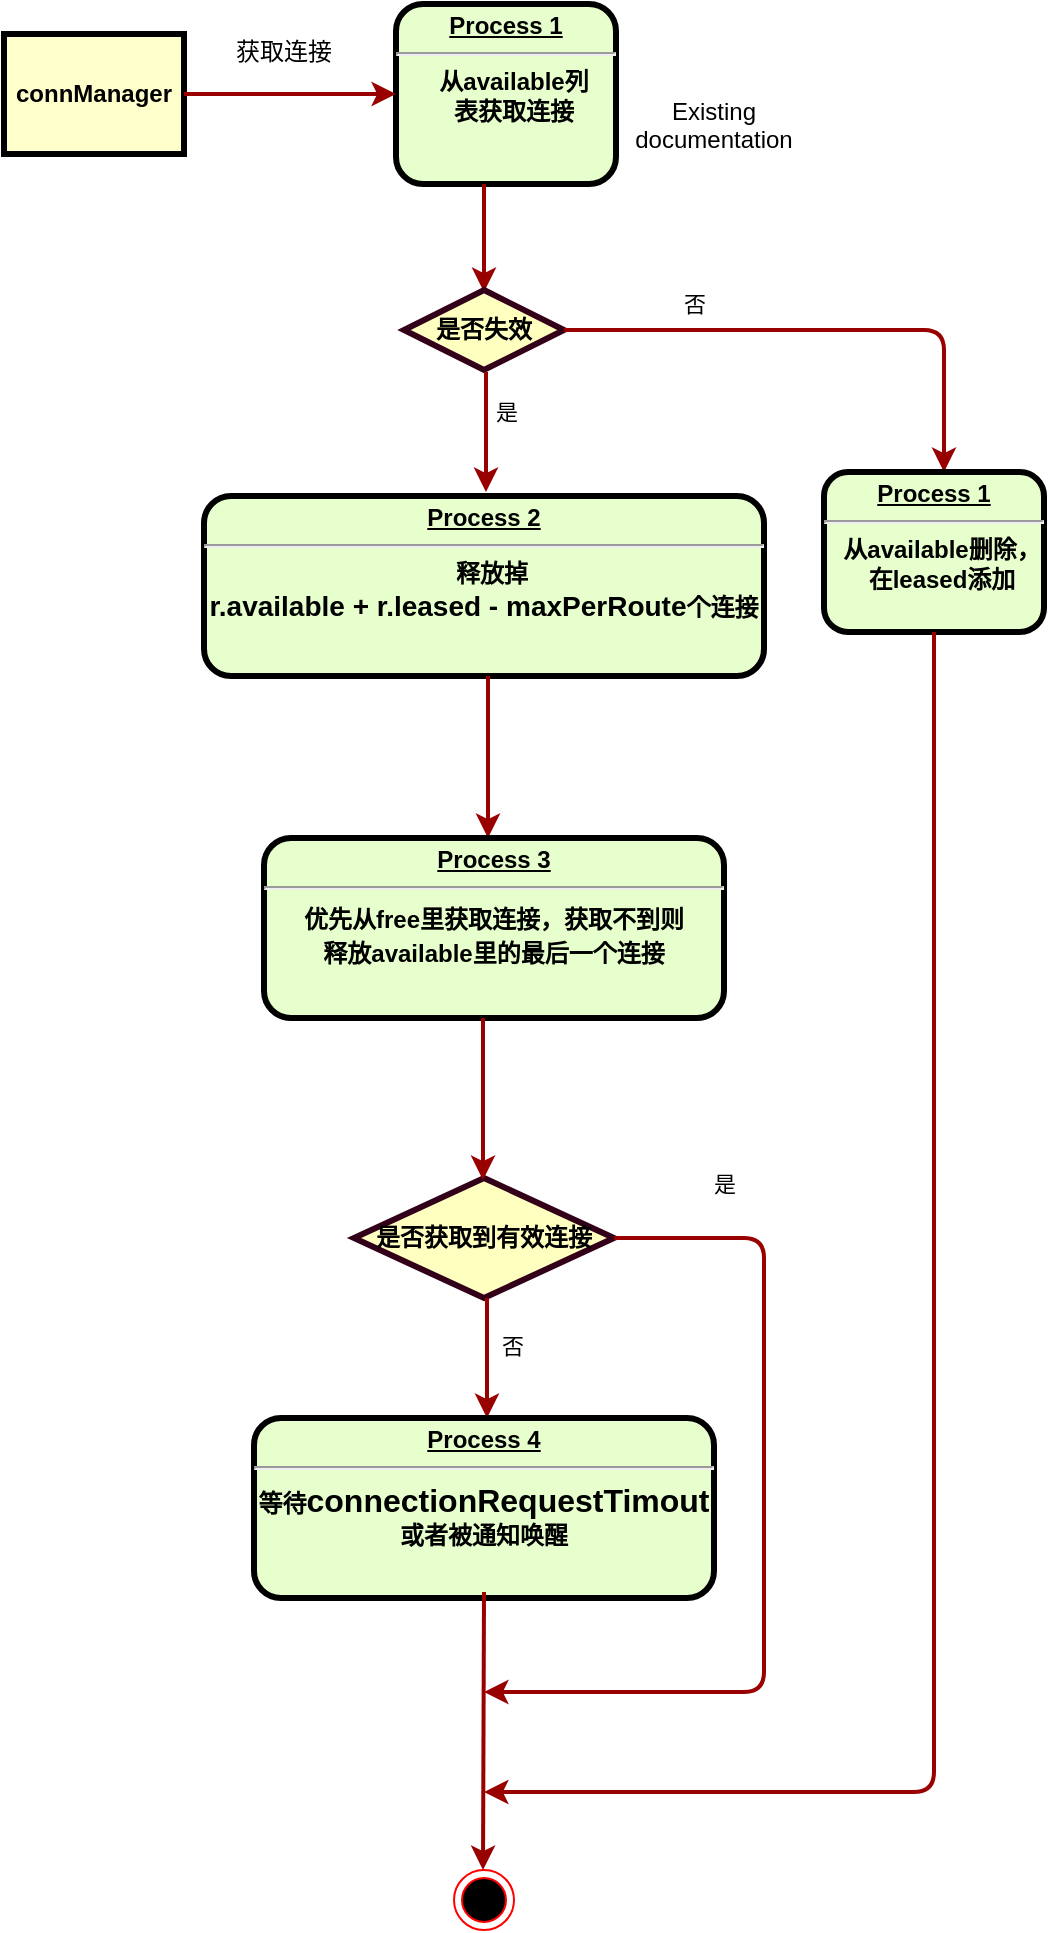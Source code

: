 <mxfile version="15.9.1" type="github">
  <diagram name="Page-1" id="c7558073-3199-34d8-9f00-42111426c3f3">
    <mxGraphModel dx="782" dy="468" grid="1" gridSize="10" guides="1" tooltips="1" connect="1" arrows="1" fold="1" page="1" pageScale="1" pageWidth="826" pageHeight="1169" background="none" math="0" shadow="0">
      <root>
        <mxCell id="0" />
        <mxCell id="1" parent="0" />
        <mxCell id="2" value="&lt;p style=&quot;margin: 0px ; margin-top: 4px ; text-align: center ; text-decoration: underline&quot;&gt;&lt;strong&gt;Process 1&lt;br&gt;&lt;/strong&gt;&lt;/p&gt;&lt;hr&gt;&lt;p style=&quot;margin: 0px ; margin-left: 8px&quot;&gt;从available列&lt;/p&gt;&lt;p style=&quot;margin: 0px ; margin-left: 8px&quot;&gt;表获取连接&lt;/p&gt;" style="verticalAlign=middle;align=center;overflow=fill;fontSize=12;fontFamily=Helvetica;html=1;rounded=1;fontStyle=1;strokeWidth=3;fillColor=#E6FFCC" parent="1" vertex="1">
          <mxGeometry x="236" y="236" width="110" height="90" as="geometry" />
        </mxCell>
        <mxCell id="4" value="connManager" style="whiteSpace=wrap;align=center;verticalAlign=middle;fontStyle=1;strokeWidth=3;fillColor=#FFFFCC" parent="1" vertex="1">
          <mxGeometry x="40" y="251" width="90" height="60" as="geometry" />
        </mxCell>
        <mxCell id="37" value="" style="edgeStyle=none;noEdgeStyle=1;strokeColor=#990000;strokeWidth=2" parent="1" source="4" target="2" edge="1">
          <mxGeometry width="100" height="100" relative="1" as="geometry">
            <mxPoint x="280" y="190" as="sourcePoint" />
            <mxPoint x="380" y="90" as="targetPoint" />
          </mxGeometry>
        </mxCell>
        <mxCell id="52" value="获取连接" style="text;spacingTop=-5;align=center" parent="1" vertex="1">
          <mxGeometry x="165" y="251" width="30" height="20" as="geometry" />
        </mxCell>
        <mxCell id="56" value="" style="edgeStyle=elbowEdgeStyle;elbow=horizontal;strokeColor=#990000;strokeWidth=2" parent="1" source="2" edge="1">
          <mxGeometry width="100" height="100" relative="1" as="geometry">
            <mxPoint x="50" y="500" as="sourcePoint" />
            <mxPoint x="280" y="380" as="targetPoint" />
            <Array as="points">
              <mxPoint x="280" y="360" />
            </Array>
          </mxGeometry>
        </mxCell>
        <mxCell id="60" value="Existing&#xa;documentation" style="text;spacingTop=-5;align=center" parent="1" vertex="1">
          <mxGeometry x="380.0" y="281.0" width="30" height="20" as="geometry" />
        </mxCell>
        <mxCell id="S_KTER0IFQF7TMb1484W-97" value="&lt;b&gt;是否失效&lt;/b&gt;" style="rhombus;whiteSpace=wrap;html=1;fillColor=#ffffc0;strokeColor=#33001A;strokeWidth=3;" vertex="1" parent="1">
          <mxGeometry x="240" y="379" width="80" height="40" as="geometry" />
        </mxCell>
        <mxCell id="S_KTER0IFQF7TMb1484W-101" value="" style="edgeStyle=elbowEdgeStyle;elbow=horizontal;strokeColor=#990000;strokeWidth=2" edge="1" parent="1">
          <mxGeometry width="100" height="100" relative="1" as="geometry">
            <mxPoint x="281" y="420" as="sourcePoint" />
            <mxPoint x="281" y="480" as="targetPoint" />
            <Array as="points">
              <mxPoint x="281" y="454" />
            </Array>
          </mxGeometry>
        </mxCell>
        <mxCell id="S_KTER0IFQF7TMb1484W-103" value="是" style="edgeLabel;html=1;align=center;verticalAlign=middle;resizable=0;points=[];" vertex="1" connectable="0" parent="S_KTER0IFQF7TMb1484W-101">
          <mxGeometry x="-0.346" y="1" relative="1" as="geometry">
            <mxPoint x="9" as="offset" />
          </mxGeometry>
        </mxCell>
        <mxCell id="S_KTER0IFQF7TMb1484W-102" value="" style="edgeStyle=elbowEdgeStyle;elbow=horizontal;strokeColor=#990000;strokeWidth=2;exitX=1;exitY=0.5;exitDx=0;exitDy=0;" edge="1" parent="1" source="S_KTER0IFQF7TMb1484W-97" target="S_KTER0IFQF7TMb1484W-107">
          <mxGeometry width="100" height="100" relative="1" as="geometry">
            <mxPoint x="350" y="352" as="sourcePoint" />
            <mxPoint x="410" y="470" as="targetPoint" />
            <Array as="points">
              <mxPoint x="510" y="470" />
              <mxPoint x="450" y="460" />
              <mxPoint x="410" y="399" />
            </Array>
          </mxGeometry>
        </mxCell>
        <mxCell id="S_KTER0IFQF7TMb1484W-104" value="否" style="edgeLabel;html=1;align=center;verticalAlign=middle;resizable=0;points=[];" vertex="1" connectable="0" parent="S_KTER0IFQF7TMb1484W-102">
          <mxGeometry x="-0.453" relative="1" as="geometry">
            <mxPoint x="-7" y="-13" as="offset" />
          </mxGeometry>
        </mxCell>
        <mxCell id="S_KTER0IFQF7TMb1484W-107" value="&lt;p style=&quot;margin: 0px ; margin-top: 4px ; text-align: center ; text-decoration: underline&quot;&gt;&lt;strong&gt;Process 1&lt;br&gt;&lt;/strong&gt;&lt;/p&gt;&lt;hr&gt;&lt;p style=&quot;margin: 0px ; margin-left: 8px&quot;&gt;从available删除，&lt;/p&gt;&lt;p style=&quot;margin: 0px ; margin-left: 8px&quot;&gt;在leased添加&lt;/p&gt;" style="verticalAlign=middle;align=center;overflow=fill;fontSize=12;fontFamily=Helvetica;html=1;rounded=1;fontStyle=1;strokeWidth=3;fillColor=#E6FFCC" vertex="1" parent="1">
          <mxGeometry x="450" y="470" width="110" height="80" as="geometry" />
        </mxCell>
        <mxCell id="S_KTER0IFQF7TMb1484W-108" value="&lt;p style=&quot;margin: 0px ; margin-top: 4px ; text-align: center ; text-decoration: underline&quot;&gt;&lt;strong&gt;Process 2&lt;br&gt;&lt;/strong&gt;&lt;/p&gt;&lt;hr&gt;&lt;p style=&quot;margin: 0px ; margin-left: 8px&quot;&gt;释放掉&lt;/p&gt;&lt;span style=&quot;font-family: &amp;#34;calibri&amp;#34; , sans-serif ; font-size: 14px&quot;&gt;r.available&lt;/span&gt;&lt;span lang=&quot;EN-US&quot; style=&quot;font-size: 10.5pt ; font-family: &amp;#34;calibri&amp;#34; , sans-serif&quot;&gt;&amp;nbsp;+ r.leased -&amp;nbsp;&lt;/span&gt;&lt;span lang=&quot;EN-US&quot; style=&quot;font-size: 10.5pt ; font-family: &amp;#34;calibri&amp;#34; , sans-serif&quot;&gt;maxPerRoute&lt;span style=&quot;font-family: &amp;#34;helvetica&amp;#34; ; font-size: 12px&quot;&gt;个连接&lt;/span&gt;&lt;br&gt;&lt;br&gt;&lt;/span&gt;" style="verticalAlign=middle;align=center;overflow=fill;fontSize=12;fontFamily=Helvetica;html=1;rounded=1;fontStyle=1;strokeWidth=3;fillColor=#E6FFCC" vertex="1" parent="1">
          <mxGeometry x="140" y="482" width="280" height="90" as="geometry" />
        </mxCell>
        <mxCell id="S_KTER0IFQF7TMb1484W-109" value="" style="edgeStyle=elbowEdgeStyle;elbow=horizontal;strokeColor=#990000;strokeWidth=2" edge="1" parent="1">
          <mxGeometry width="100" height="100" relative="1" as="geometry">
            <mxPoint x="282" y="572" as="sourcePoint" />
            <mxPoint x="282" y="653" as="targetPoint" />
            <Array as="points">
              <mxPoint x="282" y="606" />
            </Array>
          </mxGeometry>
        </mxCell>
        <mxCell id="S_KTER0IFQF7TMb1484W-111" value="&lt;p style=&quot;margin: 0px ; margin-top: 4px ; text-align: center ; text-decoration: underline&quot;&gt;&lt;strong&gt;Process 3&lt;br&gt;&lt;/strong&gt;&lt;/p&gt;&lt;hr&gt;&lt;p style=&quot;margin: 0px ; margin-left: 8px&quot;&gt;&lt;/p&gt;&lt;span lang=&quot;EN-US&quot; style=&quot;font-size: 10.5pt ; font-family: &amp;#34;calibri&amp;#34; , sans-serif&quot;&gt;&lt;span style=&quot;font-family: &amp;#34;helvetica&amp;#34; ; font-size: 12px&quot;&gt;优先从free里获取连接，获取不到则&lt;br&gt;释放available里的最后一个连接&lt;/span&gt;&lt;br&gt;&lt;/span&gt;" style="verticalAlign=middle;align=center;overflow=fill;fontSize=12;fontFamily=Helvetica;html=1;rounded=1;fontStyle=1;strokeWidth=3;fillColor=#E6FFCC" vertex="1" parent="1">
          <mxGeometry x="170" y="653" width="230" height="90" as="geometry" />
        </mxCell>
        <mxCell id="S_KTER0IFQF7TMb1484W-112" value="&lt;b&gt;是否获取到有效连接&lt;/b&gt;" style="rhombus;whiteSpace=wrap;html=1;fillColor=#ffffc0;strokeColor=#33001A;strokeWidth=3;" vertex="1" parent="1">
          <mxGeometry x="215" y="823" width="130" height="60" as="geometry" />
        </mxCell>
        <mxCell id="S_KTER0IFQF7TMb1484W-113" value="" style="edgeStyle=elbowEdgeStyle;elbow=horizontal;strokeColor=#990000;strokeWidth=2" edge="1" parent="1">
          <mxGeometry width="100" height="100" relative="1" as="geometry">
            <mxPoint x="279.5" y="743" as="sourcePoint" />
            <mxPoint x="279.5" y="824" as="targetPoint" />
            <Array as="points">
              <mxPoint x="279.5" y="777" />
            </Array>
          </mxGeometry>
        </mxCell>
        <mxCell id="S_KTER0IFQF7TMb1484W-114" value="" style="edgeStyle=elbowEdgeStyle;elbow=horizontal;strokeColor=#990000;strokeWidth=2" edge="1" parent="1">
          <mxGeometry width="100" height="100" relative="1" as="geometry">
            <mxPoint x="281.5" y="883" as="sourcePoint" />
            <mxPoint x="282" y="943" as="targetPoint" />
            <Array as="points">
              <mxPoint x="281.5" y="917" />
            </Array>
          </mxGeometry>
        </mxCell>
        <mxCell id="S_KTER0IFQF7TMb1484W-117" value="否" style="edgeLabel;html=1;align=center;verticalAlign=middle;resizable=0;points=[];" vertex="1" connectable="0" parent="S_KTER0IFQF7TMb1484W-114">
          <mxGeometry x="0.243" y="1" relative="1" as="geometry">
            <mxPoint x="11" y="-14" as="offset" />
          </mxGeometry>
        </mxCell>
        <mxCell id="S_KTER0IFQF7TMb1484W-116" value="" style="edgeStyle=elbowEdgeStyle;elbow=horizontal;strokeColor=#990000;strokeWidth=2;exitX=1;exitY=0.5;exitDx=0;exitDy=0;" edge="1" parent="1" source="S_KTER0IFQF7TMb1484W-112">
          <mxGeometry width="100" height="100" relative="1" as="geometry">
            <mxPoint x="346" y="930" as="sourcePoint" />
            <mxPoint x="280" y="1080" as="targetPoint" />
            <Array as="points">
              <mxPoint x="420" y="930" />
            </Array>
          </mxGeometry>
        </mxCell>
        <mxCell id="S_KTER0IFQF7TMb1484W-118" value="是" style="edgeLabel;html=1;align=center;verticalAlign=middle;resizable=0;points=[];" vertex="1" connectable="0" parent="S_KTER0IFQF7TMb1484W-116">
          <mxGeometry x="-0.573" y="3" relative="1" as="geometry">
            <mxPoint x="-23" y="-47" as="offset" />
          </mxGeometry>
        </mxCell>
        <mxCell id="S_KTER0IFQF7TMb1484W-119" value="&lt;p style=&quot;margin: 0px ; margin-top: 4px ; text-align: center ; text-decoration: underline&quot;&gt;&lt;strong&gt;Process 4&lt;br&gt;&lt;/strong&gt;&lt;/p&gt;&lt;hr&gt;&lt;p style=&quot;margin: 0px ; margin-left: 8px&quot;&gt;&lt;/p&gt;&lt;span lang=&quot;EN-US&quot;&gt;&lt;font face=&quot;helvetica&quot;&gt;等待&lt;/font&gt;&lt;span lang=&quot;EN-US&quot; style=&quot;font-size: 12.0pt&quot;&gt;connectionRequestTimout&lt;br&gt;&lt;/span&gt;&lt;span style=&quot;font-family: &amp;#34;helvetica&amp;#34;&quot;&gt;或者被通知唤醒&lt;/span&gt;&lt;br&gt;&lt;/span&gt;" style="verticalAlign=middle;align=center;overflow=fill;fontSize=12;fontFamily=Helvetica;html=1;rounded=1;fontStyle=1;strokeWidth=3;fillColor=#E6FFCC" vertex="1" parent="1">
          <mxGeometry x="165" y="943" width="230" height="90" as="geometry" />
        </mxCell>
        <mxCell id="S_KTER0IFQF7TMb1484W-120" value="" style="ellipse;html=1;shape=endState;fillColor=#000000;strokeColor=#ff0000;" vertex="1" parent="1">
          <mxGeometry x="265" y="1169" width="30" height="30" as="geometry" />
        </mxCell>
        <mxCell id="S_KTER0IFQF7TMb1484W-121" value="" style="edgeStyle=elbowEdgeStyle;elbow=horizontal;strokeColor=#990000;strokeWidth=2;entryX=0.5;entryY=0;entryDx=0;entryDy=0;exitX=0.5;exitY=0.967;exitDx=0;exitDy=0;exitPerimeter=0;" edge="1" parent="1" source="S_KTER0IFQF7TMb1484W-119" target="S_KTER0IFQF7TMb1484W-120">
          <mxGeometry width="100" height="100" relative="1" as="geometry">
            <mxPoint x="280" y="1040" as="sourcePoint" />
            <mxPoint x="280" y="1169" as="targetPoint" />
            <Array as="points">
              <mxPoint x="279.5" y="1143" />
            </Array>
          </mxGeometry>
        </mxCell>
        <mxCell id="S_KTER0IFQF7TMb1484W-124" value="" style="edgeStyle=elbowEdgeStyle;elbow=horizontal;strokeColor=#990000;strokeWidth=2;exitX=0.5;exitY=1;exitDx=0;exitDy=0;" edge="1" parent="1" source="S_KTER0IFQF7TMb1484W-107">
          <mxGeometry width="100" height="100" relative="1" as="geometry">
            <mxPoint x="440" y="620" as="sourcePoint" />
            <mxPoint x="280" y="1130" as="targetPoint" />
            <Array as="points">
              <mxPoint x="505" y="630" />
              <mxPoint x="570" y="681" />
              <mxPoint x="530" y="620" />
            </Array>
          </mxGeometry>
        </mxCell>
      </root>
    </mxGraphModel>
  </diagram>
</mxfile>
